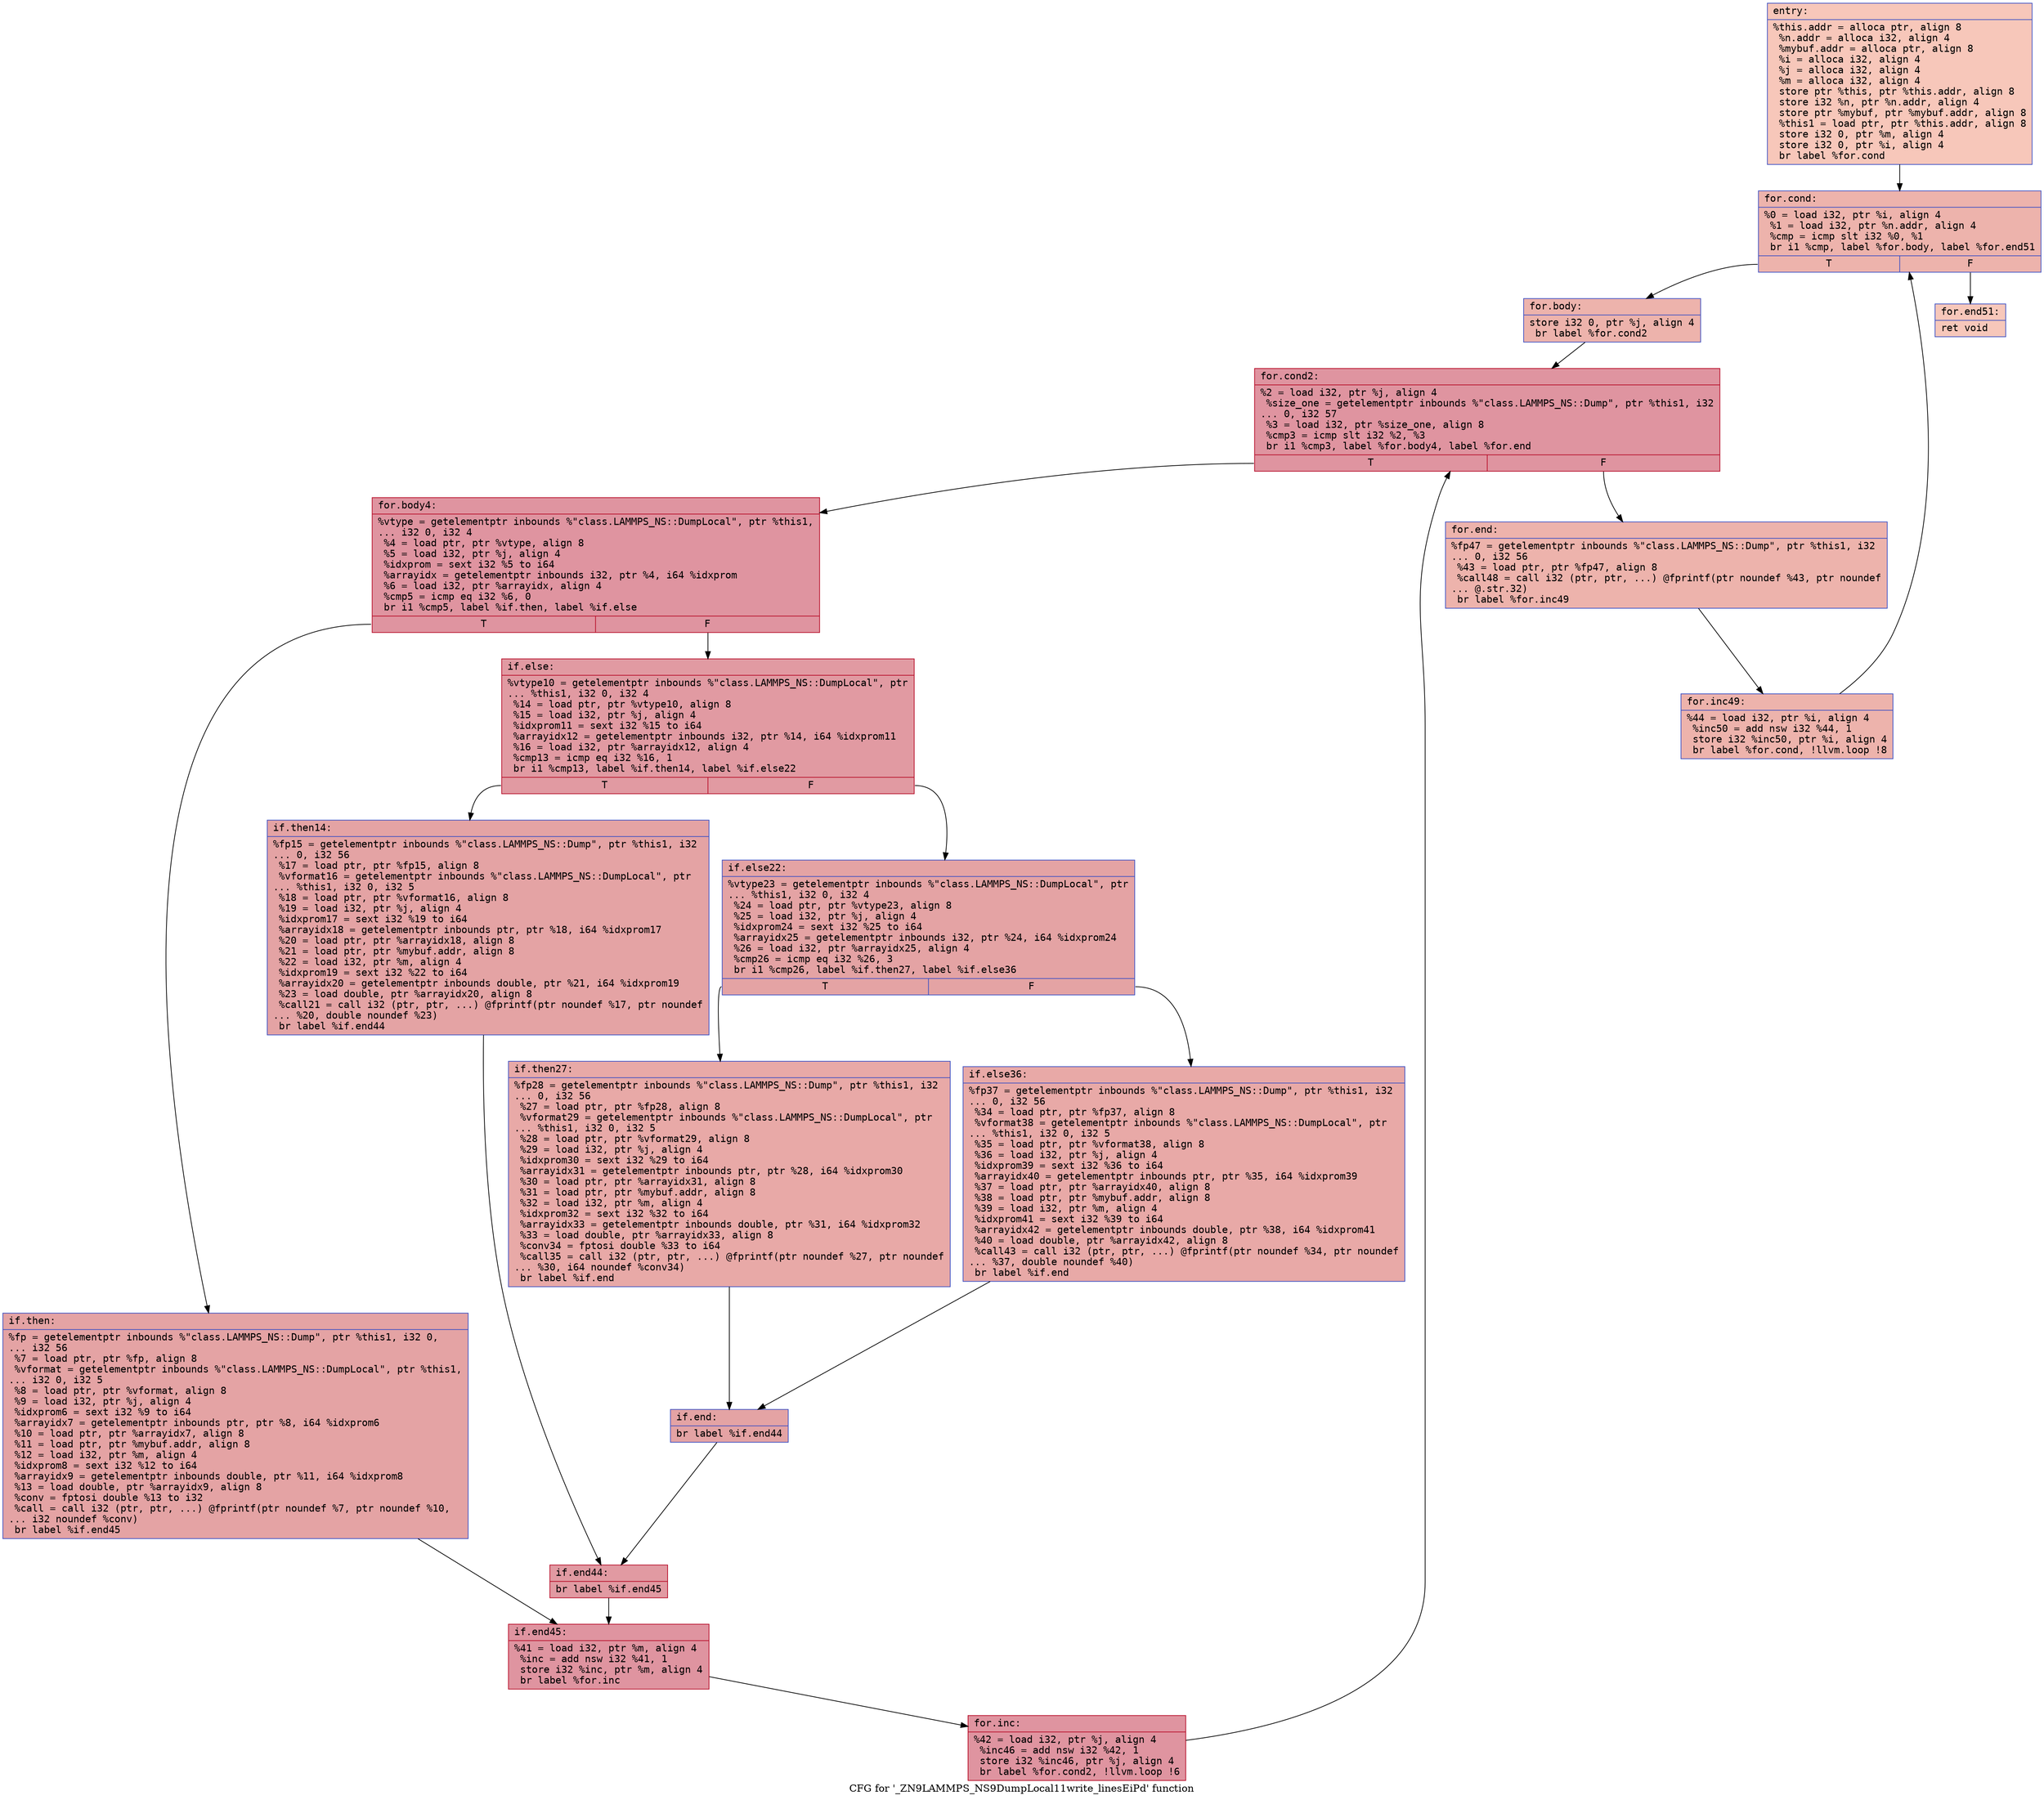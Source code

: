 digraph "CFG for '_ZN9LAMMPS_NS9DumpLocal11write_linesEiPd' function" {
	label="CFG for '_ZN9LAMMPS_NS9DumpLocal11write_linesEiPd' function";

	Node0x55e11c566150 [shape=record,color="#3d50c3ff", style=filled, fillcolor="#ec7f6370" fontname="Courier",label="{entry:\l|  %this.addr = alloca ptr, align 8\l  %n.addr = alloca i32, align 4\l  %mybuf.addr = alloca ptr, align 8\l  %i = alloca i32, align 4\l  %j = alloca i32, align 4\l  %m = alloca i32, align 4\l  store ptr %this, ptr %this.addr, align 8\l  store i32 %n, ptr %n.addr, align 4\l  store ptr %mybuf, ptr %mybuf.addr, align 8\l  %this1 = load ptr, ptr %this.addr, align 8\l  store i32 0, ptr %m, align 4\l  store i32 0, ptr %i, align 4\l  br label %for.cond\l}"];
	Node0x55e11c566150 -> Node0x55e11c566890[tooltip="entry -> for.cond\nProbability 100.00%" ];
	Node0x55e11c566890 [shape=record,color="#3d50c3ff", style=filled, fillcolor="#d6524470" fontname="Courier",label="{for.cond:\l|  %0 = load i32, ptr %i, align 4\l  %1 = load i32, ptr %n.addr, align 4\l  %cmp = icmp slt i32 %0, %1\l  br i1 %cmp, label %for.body, label %for.end51\l|{<s0>T|<s1>F}}"];
	Node0x55e11c566890:s0 -> Node0x55e11c566cd0[tooltip="for.cond -> for.body\nProbability 96.88%" ];
	Node0x55e11c566890:s1 -> Node0x55e11c566d50[tooltip="for.cond -> for.end51\nProbability 3.12%" ];
	Node0x55e11c566cd0 [shape=record,color="#3d50c3ff", style=filled, fillcolor="#d6524470" fontname="Courier",label="{for.body:\l|  store i32 0, ptr %j, align 4\l  br label %for.cond2\l}"];
	Node0x55e11c566cd0 -> Node0x55e11c566f20[tooltip="for.body -> for.cond2\nProbability 100.00%" ];
	Node0x55e11c566f20 [shape=record,color="#b70d28ff", style=filled, fillcolor="#b70d2870" fontname="Courier",label="{for.cond2:\l|  %2 = load i32, ptr %j, align 4\l  %size_one = getelementptr inbounds %\"class.LAMMPS_NS::Dump\", ptr %this1, i32\l... 0, i32 57\l  %3 = load i32, ptr %size_one, align 8\l  %cmp3 = icmp slt i32 %2, %3\l  br i1 %cmp3, label %for.body4, label %for.end\l|{<s0>T|<s1>F}}"];
	Node0x55e11c566f20:s0 -> Node0x55e11c5672b0[tooltip="for.cond2 -> for.body4\nProbability 96.88%" ];
	Node0x55e11c566f20:s1 -> Node0x55e11c567330[tooltip="for.cond2 -> for.end\nProbability 3.12%" ];
	Node0x55e11c5672b0 [shape=record,color="#b70d28ff", style=filled, fillcolor="#b70d2870" fontname="Courier",label="{for.body4:\l|  %vtype = getelementptr inbounds %\"class.LAMMPS_NS::DumpLocal\", ptr %this1,\l... i32 0, i32 4\l  %4 = load ptr, ptr %vtype, align 8\l  %5 = load i32, ptr %j, align 4\l  %idxprom = sext i32 %5 to i64\l  %arrayidx = getelementptr inbounds i32, ptr %4, i64 %idxprom\l  %6 = load i32, ptr %arrayidx, align 4\l  %cmp5 = icmp eq i32 %6, 0\l  br i1 %cmp5, label %if.then, label %if.else\l|{<s0>T|<s1>F}}"];
	Node0x55e11c5672b0:s0 -> Node0x55e11c5678c0[tooltip="for.body4 -> if.then\nProbability 37.50%" ];
	Node0x55e11c5672b0:s1 -> Node0x55e11c566b30[tooltip="for.body4 -> if.else\nProbability 62.50%" ];
	Node0x55e11c5678c0 [shape=record,color="#3d50c3ff", style=filled, fillcolor="#c32e3170" fontname="Courier",label="{if.then:\l|  %fp = getelementptr inbounds %\"class.LAMMPS_NS::Dump\", ptr %this1, i32 0,\l... i32 56\l  %7 = load ptr, ptr %fp, align 8\l  %vformat = getelementptr inbounds %\"class.LAMMPS_NS::DumpLocal\", ptr %this1,\l... i32 0, i32 5\l  %8 = load ptr, ptr %vformat, align 8\l  %9 = load i32, ptr %j, align 4\l  %idxprom6 = sext i32 %9 to i64\l  %arrayidx7 = getelementptr inbounds ptr, ptr %8, i64 %idxprom6\l  %10 = load ptr, ptr %arrayidx7, align 8\l  %11 = load ptr, ptr %mybuf.addr, align 8\l  %12 = load i32, ptr %m, align 4\l  %idxprom8 = sext i32 %12 to i64\l  %arrayidx9 = getelementptr inbounds double, ptr %11, i64 %idxprom8\l  %13 = load double, ptr %arrayidx9, align 8\l  %conv = fptosi double %13 to i32\l  %call = call i32 (ptr, ptr, ...) @fprintf(ptr noundef %7, ptr noundef %10,\l... i32 noundef %conv)\l  br label %if.end45\l}"];
	Node0x55e11c5678c0 -> Node0x55e11c568580[tooltip="if.then -> if.end45\nProbability 100.00%" ];
	Node0x55e11c566b30 [shape=record,color="#b70d28ff", style=filled, fillcolor="#bb1b2c70" fontname="Courier",label="{if.else:\l|  %vtype10 = getelementptr inbounds %\"class.LAMMPS_NS::DumpLocal\", ptr\l... %this1, i32 0, i32 4\l  %14 = load ptr, ptr %vtype10, align 8\l  %15 = load i32, ptr %j, align 4\l  %idxprom11 = sext i32 %15 to i64\l  %arrayidx12 = getelementptr inbounds i32, ptr %14, i64 %idxprom11\l  %16 = load i32, ptr %arrayidx12, align 4\l  %cmp13 = icmp eq i32 %16, 1\l  br i1 %cmp13, label %if.then14, label %if.else22\l|{<s0>T|<s1>F}}"];
	Node0x55e11c566b30:s0 -> Node0x55e11c568b50[tooltip="if.else -> if.then14\nProbability 50.00%" ];
	Node0x55e11c566b30:s1 -> Node0x55e11c568bd0[tooltip="if.else -> if.else22\nProbability 50.00%" ];
	Node0x55e11c568b50 [shape=record,color="#3d50c3ff", style=filled, fillcolor="#c32e3170" fontname="Courier",label="{if.then14:\l|  %fp15 = getelementptr inbounds %\"class.LAMMPS_NS::Dump\", ptr %this1, i32\l... 0, i32 56\l  %17 = load ptr, ptr %fp15, align 8\l  %vformat16 = getelementptr inbounds %\"class.LAMMPS_NS::DumpLocal\", ptr\l... %this1, i32 0, i32 5\l  %18 = load ptr, ptr %vformat16, align 8\l  %19 = load i32, ptr %j, align 4\l  %idxprom17 = sext i32 %19 to i64\l  %arrayidx18 = getelementptr inbounds ptr, ptr %18, i64 %idxprom17\l  %20 = load ptr, ptr %arrayidx18, align 8\l  %21 = load ptr, ptr %mybuf.addr, align 8\l  %22 = load i32, ptr %m, align 4\l  %idxprom19 = sext i32 %22 to i64\l  %arrayidx20 = getelementptr inbounds double, ptr %21, i64 %idxprom19\l  %23 = load double, ptr %arrayidx20, align 8\l  %call21 = call i32 (ptr, ptr, ...) @fprintf(ptr noundef %17, ptr noundef\l... %20, double noundef %23)\l  br label %if.end44\l}"];
	Node0x55e11c568b50 -> Node0x55e11c569600[tooltip="if.then14 -> if.end44\nProbability 100.00%" ];
	Node0x55e11c568bd0 [shape=record,color="#3d50c3ff", style=filled, fillcolor="#c32e3170" fontname="Courier",label="{if.else22:\l|  %vtype23 = getelementptr inbounds %\"class.LAMMPS_NS::DumpLocal\", ptr\l... %this1, i32 0, i32 4\l  %24 = load ptr, ptr %vtype23, align 8\l  %25 = load i32, ptr %j, align 4\l  %idxprom24 = sext i32 %25 to i64\l  %arrayidx25 = getelementptr inbounds i32, ptr %24, i64 %idxprom24\l  %26 = load i32, ptr %arrayidx25, align 4\l  %cmp26 = icmp eq i32 %26, 3\l  br i1 %cmp26, label %if.then27, label %if.else36\l|{<s0>T|<s1>F}}"];
	Node0x55e11c568bd0:s0 -> Node0x55e11c569e70[tooltip="if.else22 -> if.then27\nProbability 50.00%" ];
	Node0x55e11c568bd0:s1 -> Node0x55e11c569ef0[tooltip="if.else22 -> if.else36\nProbability 50.00%" ];
	Node0x55e11c569e70 [shape=record,color="#3d50c3ff", style=filled, fillcolor="#ca3b3770" fontname="Courier",label="{if.then27:\l|  %fp28 = getelementptr inbounds %\"class.LAMMPS_NS::Dump\", ptr %this1, i32\l... 0, i32 56\l  %27 = load ptr, ptr %fp28, align 8\l  %vformat29 = getelementptr inbounds %\"class.LAMMPS_NS::DumpLocal\", ptr\l... %this1, i32 0, i32 5\l  %28 = load ptr, ptr %vformat29, align 8\l  %29 = load i32, ptr %j, align 4\l  %idxprom30 = sext i32 %29 to i64\l  %arrayidx31 = getelementptr inbounds ptr, ptr %28, i64 %idxprom30\l  %30 = load ptr, ptr %arrayidx31, align 8\l  %31 = load ptr, ptr %mybuf.addr, align 8\l  %32 = load i32, ptr %m, align 4\l  %idxprom32 = sext i32 %32 to i64\l  %arrayidx33 = getelementptr inbounds double, ptr %31, i64 %idxprom32\l  %33 = load double, ptr %arrayidx33, align 8\l  %conv34 = fptosi double %33 to i64\l  %call35 = call i32 (ptr, ptr, ...) @fprintf(ptr noundef %27, ptr noundef\l... %30, i64 noundef %conv34)\l  br label %if.end\l}"];
	Node0x55e11c569e70 -> Node0x55e11c56a9b0[tooltip="if.then27 -> if.end\nProbability 100.00%" ];
	Node0x55e11c569ef0 [shape=record,color="#3d50c3ff", style=filled, fillcolor="#ca3b3770" fontname="Courier",label="{if.else36:\l|  %fp37 = getelementptr inbounds %\"class.LAMMPS_NS::Dump\", ptr %this1, i32\l... 0, i32 56\l  %34 = load ptr, ptr %fp37, align 8\l  %vformat38 = getelementptr inbounds %\"class.LAMMPS_NS::DumpLocal\", ptr\l... %this1, i32 0, i32 5\l  %35 = load ptr, ptr %vformat38, align 8\l  %36 = load i32, ptr %j, align 4\l  %idxprom39 = sext i32 %36 to i64\l  %arrayidx40 = getelementptr inbounds ptr, ptr %35, i64 %idxprom39\l  %37 = load ptr, ptr %arrayidx40, align 8\l  %38 = load ptr, ptr %mybuf.addr, align 8\l  %39 = load i32, ptr %m, align 4\l  %idxprom41 = sext i32 %39 to i64\l  %arrayidx42 = getelementptr inbounds double, ptr %38, i64 %idxprom41\l  %40 = load double, ptr %arrayidx42, align 8\l  %call43 = call i32 (ptr, ptr, ...) @fprintf(ptr noundef %34, ptr noundef\l... %37, double noundef %40)\l  br label %if.end\l}"];
	Node0x55e11c569ef0 -> Node0x55e11c56a9b0[tooltip="if.else36 -> if.end\nProbability 100.00%" ];
	Node0x55e11c56a9b0 [shape=record,color="#3d50c3ff", style=filled, fillcolor="#c32e3170" fontname="Courier",label="{if.end:\l|  br label %if.end44\l}"];
	Node0x55e11c56a9b0 -> Node0x55e11c569600[tooltip="if.end -> if.end44\nProbability 100.00%" ];
	Node0x55e11c569600 [shape=record,color="#b70d28ff", style=filled, fillcolor="#bb1b2c70" fontname="Courier",label="{if.end44:\l|  br label %if.end45\l}"];
	Node0x55e11c569600 -> Node0x55e11c568580[tooltip="if.end44 -> if.end45\nProbability 100.00%" ];
	Node0x55e11c568580 [shape=record,color="#b70d28ff", style=filled, fillcolor="#b70d2870" fontname="Courier",label="{if.end45:\l|  %41 = load i32, ptr %m, align 4\l  %inc = add nsw i32 %41, 1\l  store i32 %inc, ptr %m, align 4\l  br label %for.inc\l}"];
	Node0x55e11c568580 -> Node0x55e11c56b650[tooltip="if.end45 -> for.inc\nProbability 100.00%" ];
	Node0x55e11c56b650 [shape=record,color="#b70d28ff", style=filled, fillcolor="#b70d2870" fontname="Courier",label="{for.inc:\l|  %42 = load i32, ptr %j, align 4\l  %inc46 = add nsw i32 %42, 1\l  store i32 %inc46, ptr %j, align 4\l  br label %for.cond2, !llvm.loop !6\l}"];
	Node0x55e11c56b650 -> Node0x55e11c566f20[tooltip="for.inc -> for.cond2\nProbability 100.00%" ];
	Node0x55e11c567330 [shape=record,color="#3d50c3ff", style=filled, fillcolor="#d6524470" fontname="Courier",label="{for.end:\l|  %fp47 = getelementptr inbounds %\"class.LAMMPS_NS::Dump\", ptr %this1, i32\l... 0, i32 56\l  %43 = load ptr, ptr %fp47, align 8\l  %call48 = call i32 (ptr, ptr, ...) @fprintf(ptr noundef %43, ptr noundef\l... @.str.32)\l  br label %for.inc49\l}"];
	Node0x55e11c567330 -> Node0x55e11c56bc90[tooltip="for.end -> for.inc49\nProbability 100.00%" ];
	Node0x55e11c56bc90 [shape=record,color="#3d50c3ff", style=filled, fillcolor="#d6524470" fontname="Courier",label="{for.inc49:\l|  %44 = load i32, ptr %i, align 4\l  %inc50 = add nsw i32 %44, 1\l  store i32 %inc50, ptr %i, align 4\l  br label %for.cond, !llvm.loop !8\l}"];
	Node0x55e11c56bc90 -> Node0x55e11c566890[tooltip="for.inc49 -> for.cond\nProbability 100.00%" ];
	Node0x55e11c566d50 [shape=record,color="#3d50c3ff", style=filled, fillcolor="#ec7f6370" fontname="Courier",label="{for.end51:\l|  ret void\l}"];
}
